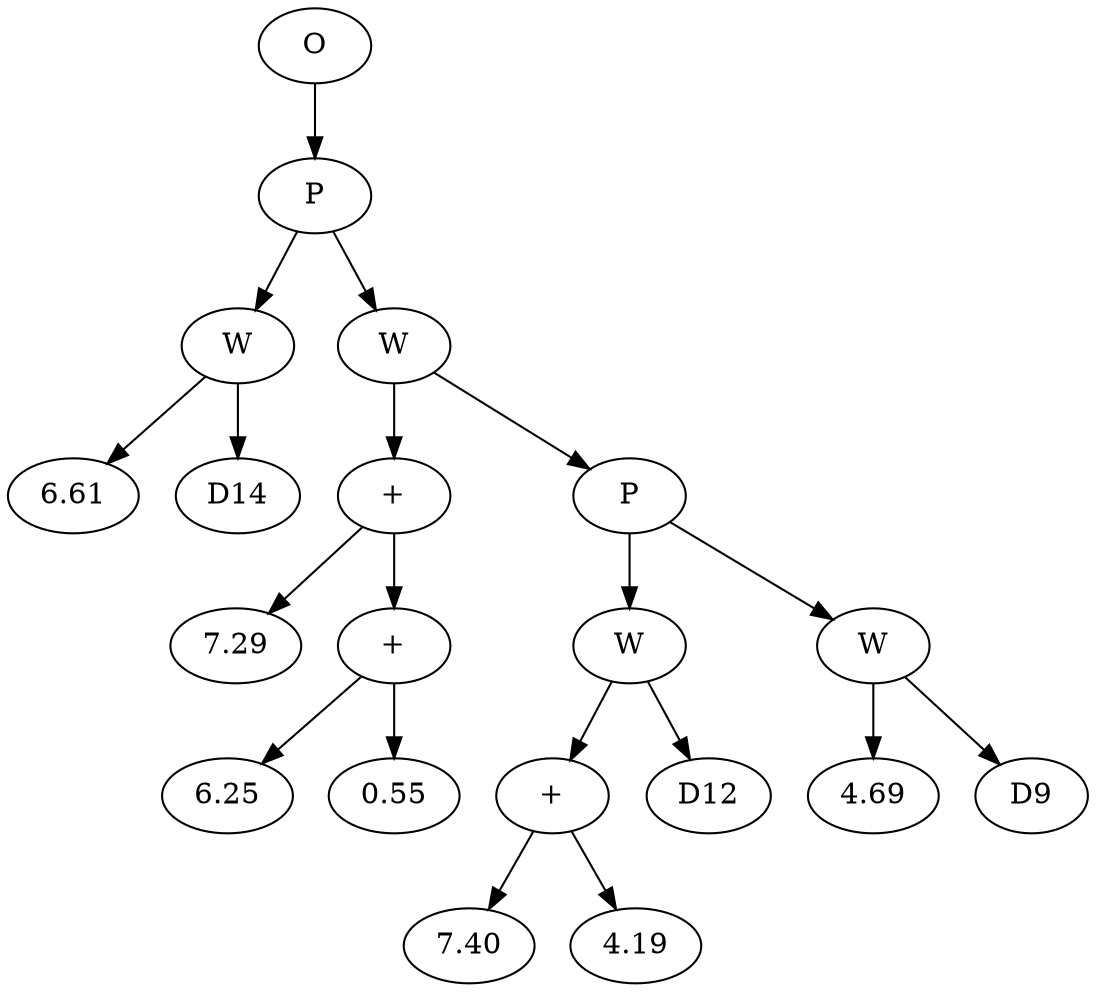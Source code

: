 // Tree
digraph {
	2083654 [label=O]
	2083655 [label=P]
	2083654 -> 2083655
	2083656 [label=W]
	2083655 -> 2083656
	2083657 [label=6.61]
	2083656 -> 2083657
	2083658 [label=D14]
	2083656 -> 2083658
	2083659 [label=W]
	2083655 -> 2083659
	2083660 [label="+"]
	2083659 -> 2083660
	2083661 [label=7.29]
	2083660 -> 2083661
	2083662 [label="+"]
	2083660 -> 2083662
	2083663 [label=6.25]
	2083662 -> 2083663
	2083664 [label=0.55]
	2083662 -> 2083664
	2083665 [label=P]
	2083659 -> 2083665
	2083666 [label=W]
	2083665 -> 2083666
	2083667 [label="+"]
	2083666 -> 2083667
	2083668 [label=7.40]
	2083667 -> 2083668
	2083669 [label=4.19]
	2083667 -> 2083669
	2083670 [label=D12]
	2083666 -> 2083670
	2083671 [label=W]
	2083665 -> 2083671
	2083672 [label=4.69]
	2083671 -> 2083672
	2083673 [label=D9]
	2083671 -> 2083673
}
